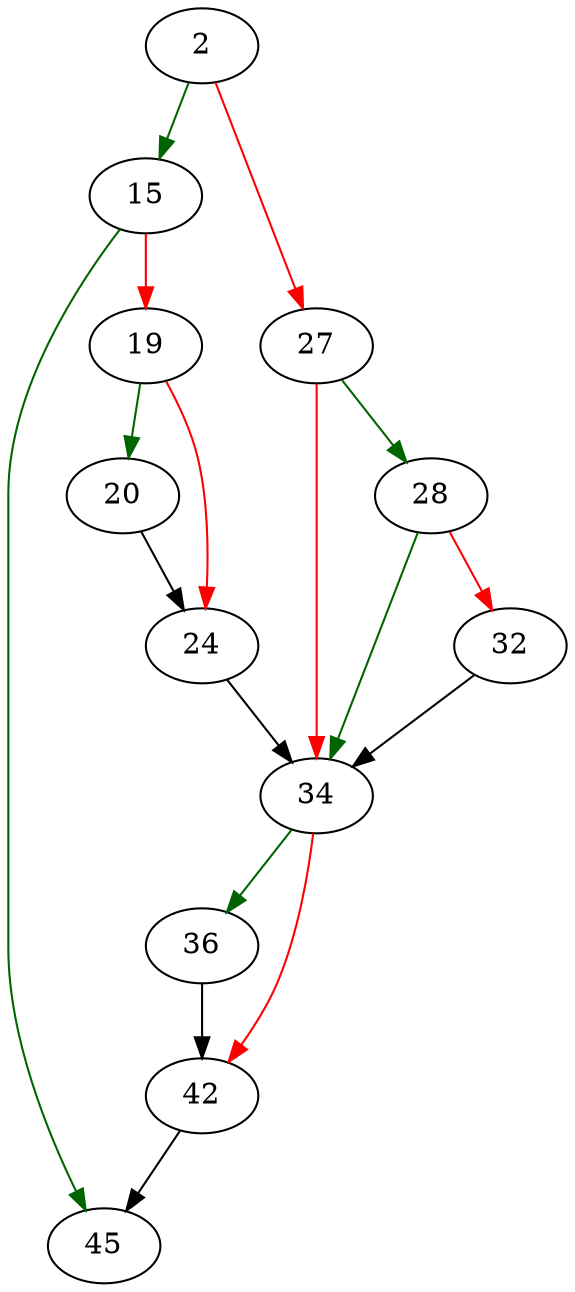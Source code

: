 strict digraph "settimeout" {
	// Node definitions.
	2 [entry=true];
	15;
	27;
	45;
	19;
	20;
	24;
	34;
	28;
	32;
	36;
	42;

	// Edge definitions.
	2 -> 15 [
		color=darkgreen
		cond=true
	];
	2 -> 27 [
		color=red
		cond=false
	];
	15 -> 45 [
		color=darkgreen
		cond=true
	];
	15 -> 19 [
		color=red
		cond=false
	];
	27 -> 34 [
		color=red
		cond=false
	];
	27 -> 28 [
		color=darkgreen
		cond=true
	];
	19 -> 20 [
		color=darkgreen
		cond=true
	];
	19 -> 24 [
		color=red
		cond=false
	];
	20 -> 24;
	24 -> 34;
	34 -> 36 [
		color=darkgreen
		cond=true
	];
	34 -> 42 [
		color=red
		cond=false
	];
	28 -> 34 [
		color=darkgreen
		cond=true
	];
	28 -> 32 [
		color=red
		cond=false
	];
	32 -> 34;
	36 -> 42;
	42 -> 45;
}